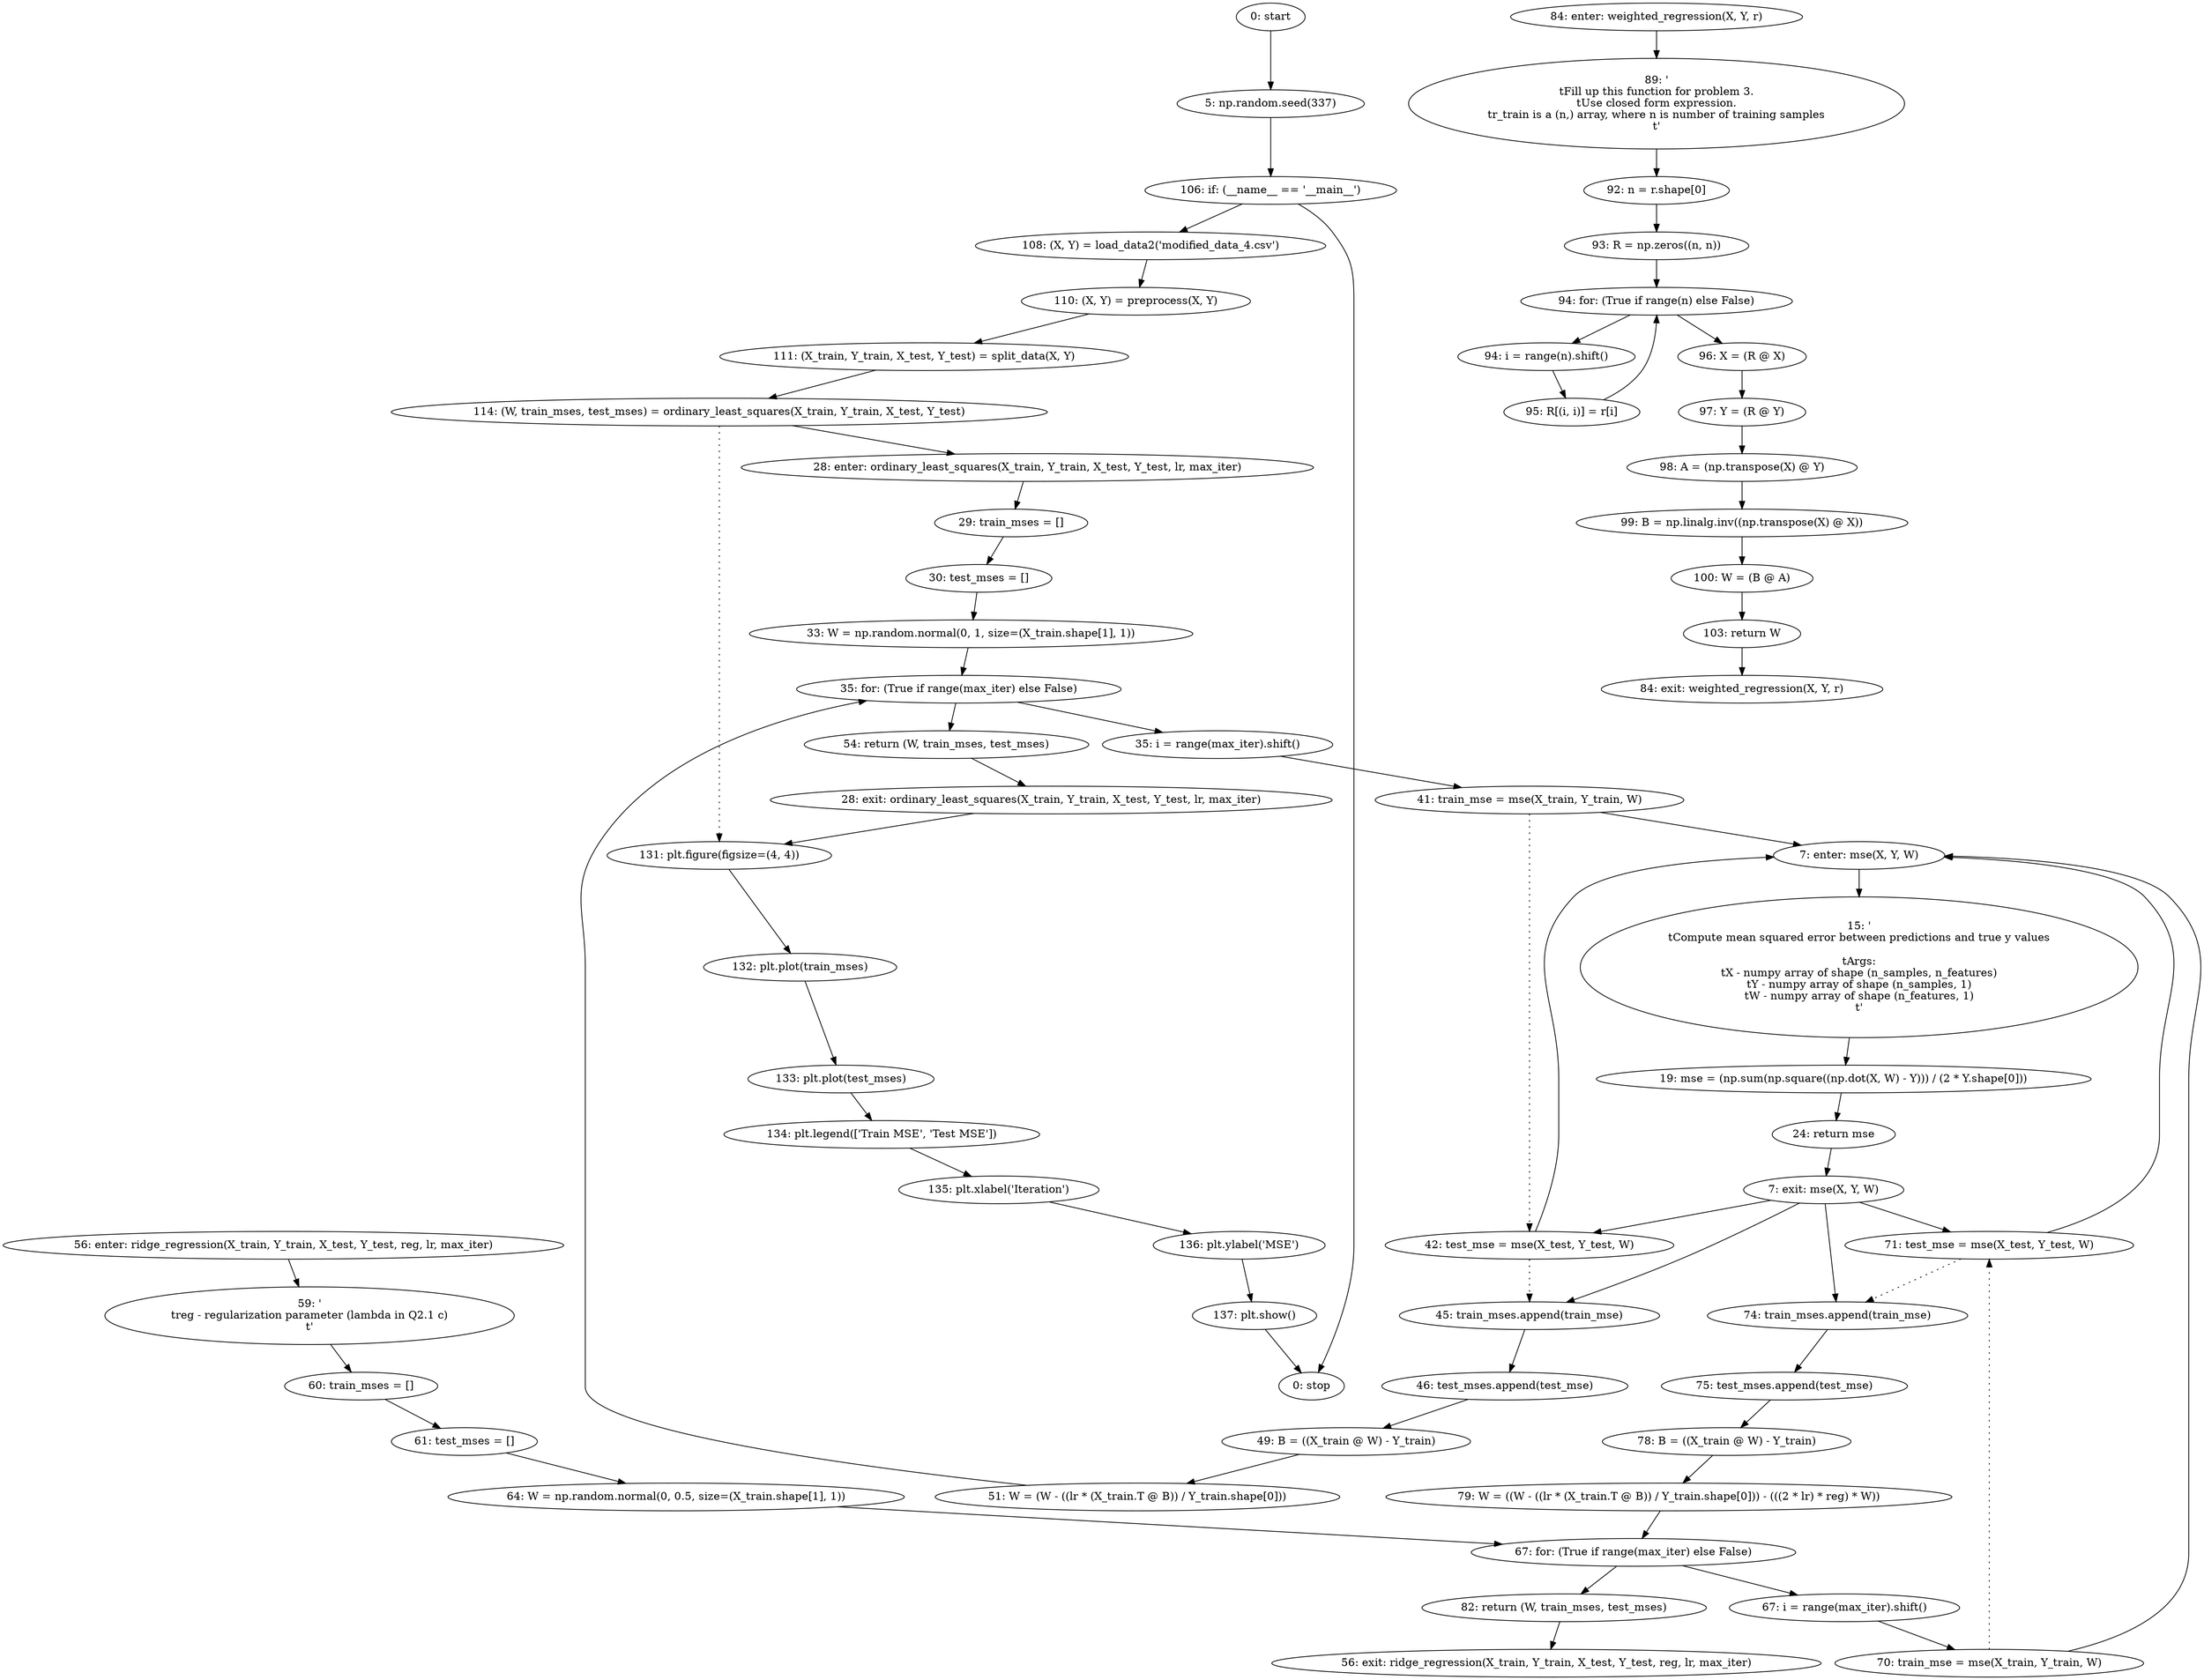 strict digraph "" {
	node [label="\N"];
	0	 [label="0: start"];
	1	 [label="5: np.random.seed(337)"];
	0 -> 1;
	50	 [label="106: if: (__name__ == '__main__')"];
	1 -> 50;
	51	 [label="108: (X, Y) = load_data2('modified_data_4.csv')"];
	50 -> 51;
	62	 [label="0: stop"];
	50 -> 62;
	2	 [label="7: enter: mse(X, Y, W)"];
	4	 [label="15: '\n\tCompute mean squared error between predictions and true y values\n\n\tArgs:\n\tX - numpy array of shape (n_samples, n_features)\n\tY \
- numpy array of shape (n_samples, 1)\n\tW - numpy array of shape (n_features, 1)\n\t'"];
	2 -> 4;
	5	 [label="19: mse = (np.sum(np.square((np.dot(X, W) - Y))) / (2 * Y.shape[0]))"];
	4 -> 5;
	14	 [label="41: train_mse = mse(X_train, Y_train, W)"];
	14 -> 2;
	15	 [label="42: test_mse = mse(X_test, Y_test, W)"];
	14 -> 15	 [style=dotted,
		weight=100];
	15 -> 2;
	16	 [label="45: train_mses.append(train_mse)"];
	15 -> 16	 [style=dotted,
		weight=100];
	17	 [label="46: test_mses.append(test_mse)"];
	16 -> 17;
	29	 [label="70: train_mse = mse(X_train, Y_train, W)"];
	29 -> 2;
	30	 [label="71: test_mse = mse(X_test, Y_test, W)"];
	29 -> 30	 [style=dotted,
		weight=100];
	30 -> 2;
	31	 [label="74: train_mses.append(train_mse)"];
	30 -> 31	 [style=dotted,
		weight=100];
	32	 [label="75: test_mses.append(test_mse)"];
	31 -> 32;
	3	 [label="7: exit: mse(X, Y, W)"];
	3 -> 15;
	3 -> 16;
	3 -> 30;
	3 -> 31;
	6	 [label="24: return mse"];
	6 -> 3;
	5 -> 6;
	7	 [label="28: enter: ordinary_least_squares(X_train, Y_train, X_test, Y_test, lr, max_iter)"];
	9	 [label="29: train_mses = []"];
	7 -> 9;
	10	 [label="30: test_mses = []"];
	9 -> 10;
	54	 [label="114: (W, train_mses, test_mses) = ordinary_least_squares(X_train, Y_train, X_test, Y_test)"];
	54 -> 7;
	55	 [label="131: plt.figure(figsize=(4, 4))"];
	54 -> 55	 [style=dotted,
		weight=100];
	56	 [label="132: plt.plot(train_mses)"];
	55 -> 56;
	8	 [label="28: exit: ordinary_least_squares(X_train, Y_train, X_test, Y_test, lr, max_iter)"];
	8 -> 55;
	20	 [label="54: return (W, train_mses, test_mses)"];
	20 -> 8;
	11	 [label="33: W = np.random.normal(0, 1, size=(X_train.shape[1], 1))"];
	10 -> 11;
	12	 [label="35: for: (True if range(max_iter) else False)"];
	11 -> 12;
	12 -> 20;
	13	 [label="35: i = range(max_iter).shift()"];
	12 -> 13;
	13 -> 14;
	19	 [label="51: W = (W - ((lr * (X_train.T @ B)) / Y_train.shape[0]))"];
	19 -> 12;
	18	 [label="49: B = ((X_train @ W) - Y_train)"];
	17 -> 18;
	18 -> 19;
	21	 [label="56: enter: ridge_regression(X_train, Y_train, X_test, Y_test, reg, lr, max_iter)"];
	23	 [label="59: '\n\treg - regularization parameter (lambda in Q2.1 c)\n\t'"];
	21 -> 23;
	24	 [label="60: train_mses = []"];
	23 -> 24;
	22	 [label="56: exit: ridge_regression(X_train, Y_train, X_test, Y_test, reg, lr, max_iter)"];
	35	 [label="82: return (W, train_mses, test_mses)"];
	35 -> 22;
	25	 [label="61: test_mses = []"];
	24 -> 25;
	26	 [label="64: W = np.random.normal(0, 0.5, size=(X_train.shape[1], 1))"];
	25 -> 26;
	27	 [label="67: for: (True if range(max_iter) else False)"];
	26 -> 27;
	27 -> 35;
	28	 [label="67: i = range(max_iter).shift()"];
	27 -> 28;
	28 -> 29;
	34	 [label="79: W = ((W - ((lr * (X_train.T @ B)) / Y_train.shape[0])) - (((2 * lr) * reg) * W))"];
	34 -> 27;
	33	 [label="78: B = ((X_train @ W) - Y_train)"];
	32 -> 33;
	33 -> 34;
	36	 [label="84: enter: weighted_regression(X, Y, r)"];
	38	 [label="89: '\n\tFill up this function for problem 3.\n\tUse closed form expression.\n\tr_train is a (n,) array, where n is number of training \
samples\n\t'"];
	36 -> 38;
	39	 [label="92: n = r.shape[0]"];
	38 -> 39;
	37	 [label="84: exit: weighted_regression(X, Y, r)"];
	49	 [label="103: return W"];
	49 -> 37;
	40	 [label="93: R = np.zeros((n, n))"];
	39 -> 40;
	41	 [label="94: for: (True if range(n) else False)"];
	40 -> 41;
	42	 [label="94: i = range(n).shift()"];
	41 -> 42;
	44	 [label="96: X = (R @ X)"];
	41 -> 44;
	43	 [label="95: R[(i, i)] = r[i]"];
	42 -> 43;
	45	 [label="97: Y = (R @ Y)"];
	44 -> 45;
	43 -> 41;
	46	 [label="98: A = (np.transpose(X) @ Y)"];
	45 -> 46;
	47	 [label="99: B = np.linalg.inv((np.transpose(X) @ X))"];
	46 -> 47;
	48	 [label="100: W = (B @ A)"];
	47 -> 48;
	48 -> 49;
	52	 [label="110: (X, Y) = preprocess(X, Y)"];
	51 -> 52;
	53	 [label="111: (X_train, Y_train, X_test, Y_test) = split_data(X, Y)"];
	52 -> 53;
	53 -> 54;
	57	 [label="133: plt.plot(test_mses)"];
	56 -> 57;
	58	 [label="134: plt.legend(['Train MSE', 'Test MSE'])"];
	57 -> 58;
	59	 [label="135: plt.xlabel('Iteration')"];
	58 -> 59;
	60	 [label="136: plt.ylabel('MSE')"];
	59 -> 60;
	61	 [label="137: plt.show()"];
	60 -> 61;
	61 -> 62;
}

